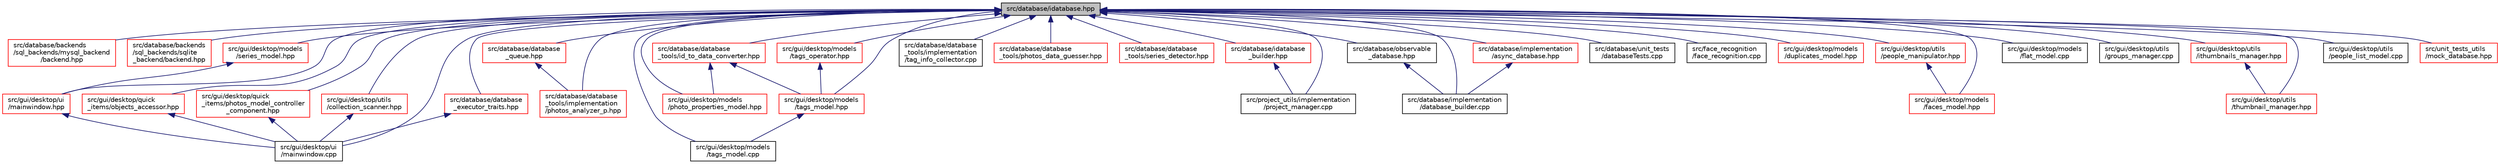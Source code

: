 digraph "src/database/idatabase.hpp"
{
 // LATEX_PDF_SIZE
  edge [fontname="Helvetica",fontsize="10",labelfontname="Helvetica",labelfontsize="10"];
  node [fontname="Helvetica",fontsize="10",shape=record];
  Node1 [label="src/database/idatabase.hpp",height=0.2,width=0.4,color="black", fillcolor="grey75", style="filled", fontcolor="black",tooltip=" "];
  Node1 -> Node2 [dir="back",color="midnightblue",fontsize="10",style="solid",fontname="Helvetica"];
  Node2 [label="src/database/backends\l/sql_backends/mysql_backend\l/backend.hpp",height=0.2,width=0.4,color="red", fillcolor="white", style="filled",URL="$mysql__backend_2backend_8hpp.html",tooltip=" "];
  Node1 -> Node4 [dir="back",color="midnightblue",fontsize="10",style="solid",fontname="Helvetica"];
  Node4 [label="src/database/backends\l/sql_backends/sqlite\l_backend/backend.hpp",height=0.2,width=0.4,color="red", fillcolor="white", style="filled",URL="$sqlite__backend_2backend_8hpp.html",tooltip=" "];
  Node1 -> Node18 [dir="back",color="midnightblue",fontsize="10",style="solid",fontname="Helvetica"];
  Node18 [label="src/database/database\l_executor_traits.hpp",height=0.2,width=0.4,color="red", fillcolor="white", style="filled",URL="$database__executor__traits_8hpp.html",tooltip=" "];
  Node18 -> Node22 [dir="back",color="midnightblue",fontsize="10",style="solid",fontname="Helvetica"];
  Node22 [label="src/gui/desktop/ui\l/mainwindow.cpp",height=0.2,width=0.4,color="black", fillcolor="white", style="filled",URL="$mainwindow_8cpp.html",tooltip=" "];
  Node1 -> Node25 [dir="back",color="midnightblue",fontsize="10",style="solid",fontname="Helvetica"];
  Node25 [label="src/database/database\l_queue.hpp",height=0.2,width=0.4,color="red", fillcolor="white", style="filled",URL="$database__queue_8hpp.html",tooltip=" "];
  Node25 -> Node26 [dir="back",color="midnightblue",fontsize="10",style="solid",fontname="Helvetica"];
  Node26 [label="src/database/database\l_tools/implementation\l/photos_analyzer_p.hpp",height=0.2,width=0.4,color="red", fillcolor="white", style="filled",URL="$photos__analyzer__p_8hpp.html",tooltip=" "];
  Node1 -> Node29 [dir="back",color="midnightblue",fontsize="10",style="solid",fontname="Helvetica"];
  Node29 [label="src/database/database\l_tools/id_to_data_converter.hpp",height=0.2,width=0.4,color="red", fillcolor="white", style="filled",URL="$id__to__data__converter_8hpp.html",tooltip=" "];
  Node29 -> Node31 [dir="back",color="midnightblue",fontsize="10",style="solid",fontname="Helvetica"];
  Node31 [label="src/gui/desktop/models\l/photo_properties_model.hpp",height=0.2,width=0.4,color="red", fillcolor="white", style="filled",URL="$photo__properties__model_8hpp.html",tooltip=" "];
  Node29 -> Node34 [dir="back",color="midnightblue",fontsize="10",style="solid",fontname="Helvetica"];
  Node34 [label="src/gui/desktop/models\l/tags_model.hpp",height=0.2,width=0.4,color="red", fillcolor="white", style="filled",URL="$tags__model_8hpp.html",tooltip=" "];
  Node34 -> Node35 [dir="back",color="midnightblue",fontsize="10",style="solid",fontname="Helvetica"];
  Node35 [label="src/gui/desktop/models\l/tags_model.cpp",height=0.2,width=0.4,color="black", fillcolor="white", style="filled",URL="$tags__model_8cpp.html",tooltip=" "];
  Node1 -> Node26 [dir="back",color="midnightblue",fontsize="10",style="solid",fontname="Helvetica"];
  Node1 -> Node37 [dir="back",color="midnightblue",fontsize="10",style="solid",fontname="Helvetica"];
  Node37 [label="src/database/database\l_tools/implementation\l/tag_info_collector.cpp",height=0.2,width=0.4,color="black", fillcolor="white", style="filled",URL="$tag__info__collector_8cpp.html",tooltip=" "];
  Node1 -> Node38 [dir="back",color="midnightblue",fontsize="10",style="solid",fontname="Helvetica"];
  Node38 [label="src/database/database\l_tools/photos_data_guesser.hpp",height=0.2,width=0.4,color="red", fillcolor="white", style="filled",URL="$photos__data__guesser_8hpp.html",tooltip=" "];
  Node1 -> Node40 [dir="back",color="midnightblue",fontsize="10",style="solid",fontname="Helvetica"];
  Node40 [label="src/database/database\l_tools/series_detector.hpp",height=0.2,width=0.4,color="red", fillcolor="white", style="filled",URL="$series__detector_8hpp.html",tooltip=" "];
  Node1 -> Node42 [dir="back",color="midnightblue",fontsize="10",style="solid",fontname="Helvetica"];
  Node42 [label="src/database/idatabase\l_builder.hpp",height=0.2,width=0.4,color="red", fillcolor="white", style="filled",URL="$idatabase__builder_8hpp.html",tooltip=" "];
  Node42 -> Node53 [dir="back",color="midnightblue",fontsize="10",style="solid",fontname="Helvetica"];
  Node53 [label="src/project_utils/implementation\l/project_manager.cpp",height=0.2,width=0.4,color="black", fillcolor="white", style="filled",URL="$project__manager_8cpp.html",tooltip=" "];
  Node1 -> Node55 [dir="back",color="midnightblue",fontsize="10",style="solid",fontname="Helvetica"];
  Node55 [label="src/database/implementation\l/async_database.hpp",height=0.2,width=0.4,color="red", fillcolor="white", style="filled",URL="$async__database_8hpp.html",tooltip=" "];
  Node55 -> Node45 [dir="back",color="midnightblue",fontsize="10",style="solid",fontname="Helvetica"];
  Node45 [label="src/database/implementation\l/database_builder.cpp",height=0.2,width=0.4,color="black", fillcolor="white", style="filled",URL="$database__builder_8cpp.html",tooltip=" "];
  Node1 -> Node45 [dir="back",color="midnightblue",fontsize="10",style="solid",fontname="Helvetica"];
  Node1 -> Node57 [dir="back",color="midnightblue",fontsize="10",style="solid",fontname="Helvetica"];
  Node57 [label="src/database/observable\l_database.hpp",height=0.2,width=0.4,color="black", fillcolor="white", style="filled",URL="$observable__database_8hpp.html",tooltip=" "];
  Node57 -> Node45 [dir="back",color="midnightblue",fontsize="10",style="solid",fontname="Helvetica"];
  Node1 -> Node58 [dir="back",color="midnightblue",fontsize="10",style="solid",fontname="Helvetica"];
  Node58 [label="src/database/unit_tests\l/databaseTests.cpp",height=0.2,width=0.4,color="black", fillcolor="white", style="filled",URL="$database_tests_8cpp.html",tooltip=" "];
  Node1 -> Node59 [dir="back",color="midnightblue",fontsize="10",style="solid",fontname="Helvetica"];
  Node59 [label="src/face_recognition\l/face_recognition.cpp",height=0.2,width=0.4,color="black", fillcolor="white", style="filled",URL="$face__recognition_8cpp.html",tooltip=" "];
  Node1 -> Node60 [dir="back",color="midnightblue",fontsize="10",style="solid",fontname="Helvetica"];
  Node60 [label="src/gui/desktop/models\l/duplicates_model.hpp",height=0.2,width=0.4,color="red", fillcolor="white", style="filled",URL="$duplicates__model_8hpp.html",tooltip=" "];
  Node1 -> Node62 [dir="back",color="midnightblue",fontsize="10",style="solid",fontname="Helvetica"];
  Node62 [label="src/gui/desktop/models\l/faces_model.hpp",height=0.2,width=0.4,color="red", fillcolor="white", style="filled",URL="$faces__model_8hpp.html",tooltip=" "];
  Node1 -> Node64 [dir="back",color="midnightblue",fontsize="10",style="solid",fontname="Helvetica"];
  Node64 [label="src/gui/desktop/models\l/flat_model.cpp",height=0.2,width=0.4,color="black", fillcolor="white", style="filled",URL="$flat__model_8cpp.html",tooltip=" "];
  Node1 -> Node31 [dir="back",color="midnightblue",fontsize="10",style="solid",fontname="Helvetica"];
  Node1 -> Node65 [dir="back",color="midnightblue",fontsize="10",style="solid",fontname="Helvetica"];
  Node65 [label="src/gui/desktop/models\l/series_model.hpp",height=0.2,width=0.4,color="red", fillcolor="white", style="filled",URL="$series__model_8hpp.html",tooltip=" "];
  Node65 -> Node66 [dir="back",color="midnightblue",fontsize="10",style="solid",fontname="Helvetica"];
  Node66 [label="src/gui/desktop/ui\l/mainwindow.hpp",height=0.2,width=0.4,color="red", fillcolor="white", style="filled",URL="$mainwindow_8hpp.html",tooltip=" "];
  Node66 -> Node22 [dir="back",color="midnightblue",fontsize="10",style="solid",fontname="Helvetica"];
  Node1 -> Node35 [dir="back",color="midnightblue",fontsize="10",style="solid",fontname="Helvetica"];
  Node1 -> Node34 [dir="back",color="midnightblue",fontsize="10",style="solid",fontname="Helvetica"];
  Node1 -> Node68 [dir="back",color="midnightblue",fontsize="10",style="solid",fontname="Helvetica"];
  Node68 [label="src/gui/desktop/models\l/tags_operator.hpp",height=0.2,width=0.4,color="red", fillcolor="white", style="filled",URL="$tags__operator_8hpp.html",tooltip=" "];
  Node68 -> Node34 [dir="back",color="midnightblue",fontsize="10",style="solid",fontname="Helvetica"];
  Node1 -> Node70 [dir="back",color="midnightblue",fontsize="10",style="solid",fontname="Helvetica"];
  Node70 [label="src/gui/desktop/quick\l_items/objects_accessor.hpp",height=0.2,width=0.4,color="red", fillcolor="white", style="filled",URL="$objects__accessor_8hpp.html",tooltip=" "];
  Node70 -> Node22 [dir="back",color="midnightblue",fontsize="10",style="solid",fontname="Helvetica"];
  Node1 -> Node73 [dir="back",color="midnightblue",fontsize="10",style="solid",fontname="Helvetica"];
  Node73 [label="src/gui/desktop/quick\l_items/photos_model_controller\l_component.hpp",height=0.2,width=0.4,color="red", fillcolor="white", style="filled",URL="$photos__model__controller__component_8hpp.html",tooltip=" "];
  Node73 -> Node22 [dir="back",color="midnightblue",fontsize="10",style="solid",fontname="Helvetica"];
  Node1 -> Node22 [dir="back",color="midnightblue",fontsize="10",style="solid",fontname="Helvetica"];
  Node1 -> Node66 [dir="back",color="midnightblue",fontsize="10",style="solid",fontname="Helvetica"];
  Node1 -> Node75 [dir="back",color="midnightblue",fontsize="10",style="solid",fontname="Helvetica"];
  Node75 [label="src/gui/desktop/utils\l/collection_scanner.hpp",height=0.2,width=0.4,color="red", fillcolor="white", style="filled",URL="$collection__scanner_8hpp.html",tooltip=" "];
  Node75 -> Node22 [dir="back",color="midnightblue",fontsize="10",style="solid",fontname="Helvetica"];
  Node1 -> Node77 [dir="back",color="midnightblue",fontsize="10",style="solid",fontname="Helvetica"];
  Node77 [label="src/gui/desktop/utils\l/groups_manager.cpp",height=0.2,width=0.4,color="black", fillcolor="white", style="filled",URL="$groups__manager_8cpp.html",tooltip=" "];
  Node1 -> Node78 [dir="back",color="midnightblue",fontsize="10",style="solid",fontname="Helvetica"];
  Node78 [label="src/gui/desktop/utils\l/ithumbnails_manager.hpp",height=0.2,width=0.4,color="red", fillcolor="white", style="filled",URL="$ithumbnails__manager_8hpp.html",tooltip=" "];
  Node78 -> Node84 [dir="back",color="midnightblue",fontsize="10",style="solid",fontname="Helvetica"];
  Node84 [label="src/gui/desktop/utils\l/thumbnail_manager.hpp",height=0.2,width=0.4,color="red", fillcolor="white", style="filled",URL="$thumbnail__manager_8hpp.html",tooltip=" "];
  Node1 -> Node86 [dir="back",color="midnightblue",fontsize="10",style="solid",fontname="Helvetica"];
  Node86 [label="src/gui/desktop/utils\l/people_list_model.cpp",height=0.2,width=0.4,color="black", fillcolor="white", style="filled",URL="$people__list__model_8cpp.html",tooltip=" "];
  Node1 -> Node87 [dir="back",color="midnightblue",fontsize="10",style="solid",fontname="Helvetica"];
  Node87 [label="src/gui/desktop/utils\l/people_manipulator.hpp",height=0.2,width=0.4,color="red", fillcolor="white", style="filled",URL="$people__manipulator_8hpp.html",tooltip=" "];
  Node87 -> Node62 [dir="back",color="midnightblue",fontsize="10",style="solid",fontname="Helvetica"];
  Node1 -> Node84 [dir="back",color="midnightblue",fontsize="10",style="solid",fontname="Helvetica"];
  Node1 -> Node53 [dir="back",color="midnightblue",fontsize="10",style="solid",fontname="Helvetica"];
  Node1 -> Node88 [dir="back",color="midnightblue",fontsize="10",style="solid",fontname="Helvetica"];
  Node88 [label="src/unit_tests_utils\l/mock_database.hpp",height=0.2,width=0.4,color="red", fillcolor="white", style="filled",URL="$mock__database_8hpp.html",tooltip=" "];
}
